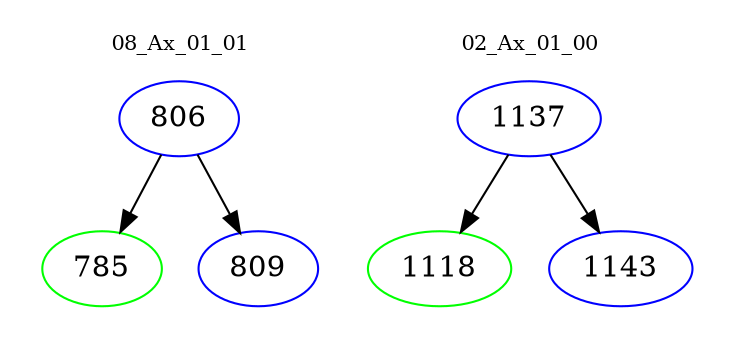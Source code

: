 digraph{
subgraph cluster_0 {
color = white
label = "08_Ax_01_01";
fontsize=10;
T0_806 [label="806", color="blue"]
T0_806 -> T0_785 [color="black"]
T0_785 [label="785", color="green"]
T0_806 -> T0_809 [color="black"]
T0_809 [label="809", color="blue"]
}
subgraph cluster_1 {
color = white
label = "02_Ax_01_00";
fontsize=10;
T1_1137 [label="1137", color="blue"]
T1_1137 -> T1_1118 [color="black"]
T1_1118 [label="1118", color="green"]
T1_1137 -> T1_1143 [color="black"]
T1_1143 [label="1143", color="blue"]
}
}
